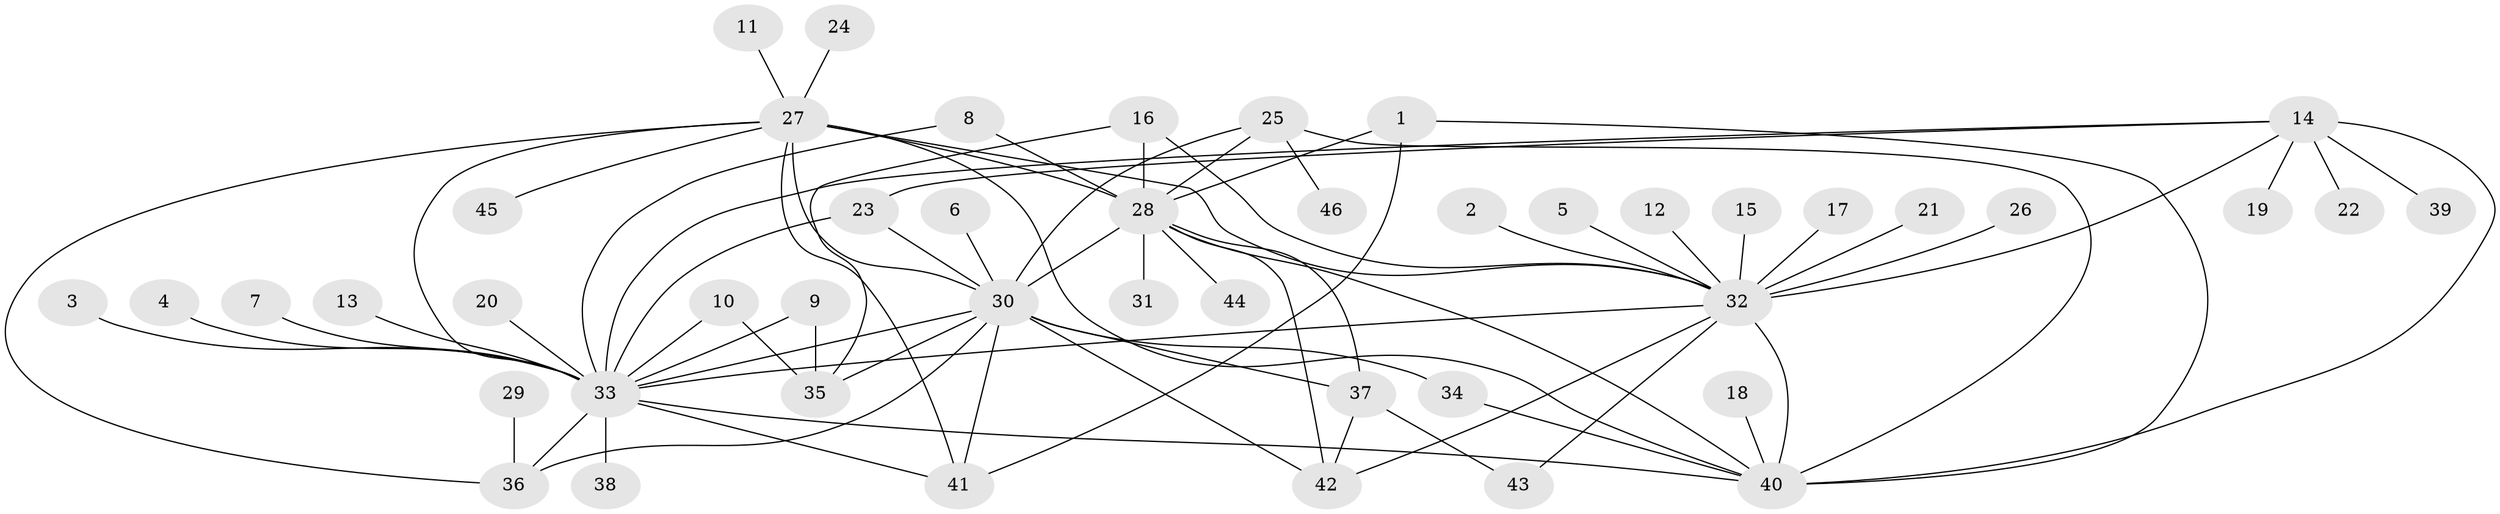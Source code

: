 // original degree distribution, {1: 0.48863636363636365, 11: 0.03409090909090909, 15: 0.03409090909090909, 2: 0.18181818181818182, 3: 0.13636363636363635, 4: 0.056818181818181816, 6: 0.011363636363636364, 5: 0.056818181818181816}
// Generated by graph-tools (version 1.1) at 2025/26/03/09/25 03:26:07]
// undirected, 46 vertices, 74 edges
graph export_dot {
graph [start="1"]
  node [color=gray90,style=filled];
  1;
  2;
  3;
  4;
  5;
  6;
  7;
  8;
  9;
  10;
  11;
  12;
  13;
  14;
  15;
  16;
  17;
  18;
  19;
  20;
  21;
  22;
  23;
  24;
  25;
  26;
  27;
  28;
  29;
  30;
  31;
  32;
  33;
  34;
  35;
  36;
  37;
  38;
  39;
  40;
  41;
  42;
  43;
  44;
  45;
  46;
  1 -- 28 [weight=1.0];
  1 -- 40 [weight=1.0];
  1 -- 41 [weight=1.0];
  2 -- 32 [weight=1.0];
  3 -- 33 [weight=1.0];
  4 -- 33 [weight=1.0];
  5 -- 32 [weight=1.0];
  6 -- 30 [weight=1.0];
  7 -- 33 [weight=1.0];
  8 -- 28 [weight=1.0];
  8 -- 33 [weight=1.0];
  9 -- 33 [weight=1.0];
  9 -- 35 [weight=1.0];
  10 -- 33 [weight=1.0];
  10 -- 35 [weight=1.0];
  11 -- 27 [weight=1.0];
  12 -- 32 [weight=1.0];
  13 -- 33 [weight=1.0];
  14 -- 19 [weight=1.0];
  14 -- 22 [weight=1.0];
  14 -- 23 [weight=1.0];
  14 -- 32 [weight=1.0];
  14 -- 33 [weight=1.0];
  14 -- 39 [weight=1.0];
  14 -- 40 [weight=2.0];
  15 -- 32 [weight=1.0];
  16 -- 28 [weight=1.0];
  16 -- 32 [weight=1.0];
  16 -- 35 [weight=1.0];
  17 -- 32 [weight=1.0];
  18 -- 40 [weight=1.0];
  20 -- 33 [weight=1.0];
  21 -- 32 [weight=1.0];
  23 -- 30 [weight=1.0];
  23 -- 33 [weight=1.0];
  24 -- 27 [weight=1.0];
  25 -- 28 [weight=1.0];
  25 -- 30 [weight=1.0];
  25 -- 40 [weight=1.0];
  25 -- 46 [weight=1.0];
  26 -- 32 [weight=1.0];
  27 -- 28 [weight=1.0];
  27 -- 30 [weight=2.0];
  27 -- 32 [weight=1.0];
  27 -- 33 [weight=1.0];
  27 -- 36 [weight=1.0];
  27 -- 40 [weight=1.0];
  27 -- 41 [weight=1.0];
  27 -- 45 [weight=1.0];
  28 -- 30 [weight=1.0];
  28 -- 31 [weight=1.0];
  28 -- 37 [weight=1.0];
  28 -- 40 [weight=1.0];
  28 -- 42 [weight=1.0];
  28 -- 44 [weight=1.0];
  29 -- 36 [weight=1.0];
  30 -- 33 [weight=1.0];
  30 -- 34 [weight=1.0];
  30 -- 35 [weight=1.0];
  30 -- 36 [weight=1.0];
  30 -- 37 [weight=1.0];
  30 -- 41 [weight=1.0];
  30 -- 42 [weight=1.0];
  32 -- 33 [weight=1.0];
  32 -- 40 [weight=1.0];
  32 -- 42 [weight=1.0];
  32 -- 43 [weight=1.0];
  33 -- 36 [weight=1.0];
  33 -- 38 [weight=1.0];
  33 -- 40 [weight=1.0];
  33 -- 41 [weight=1.0];
  34 -- 40 [weight=1.0];
  37 -- 42 [weight=1.0];
  37 -- 43 [weight=1.0];
}
